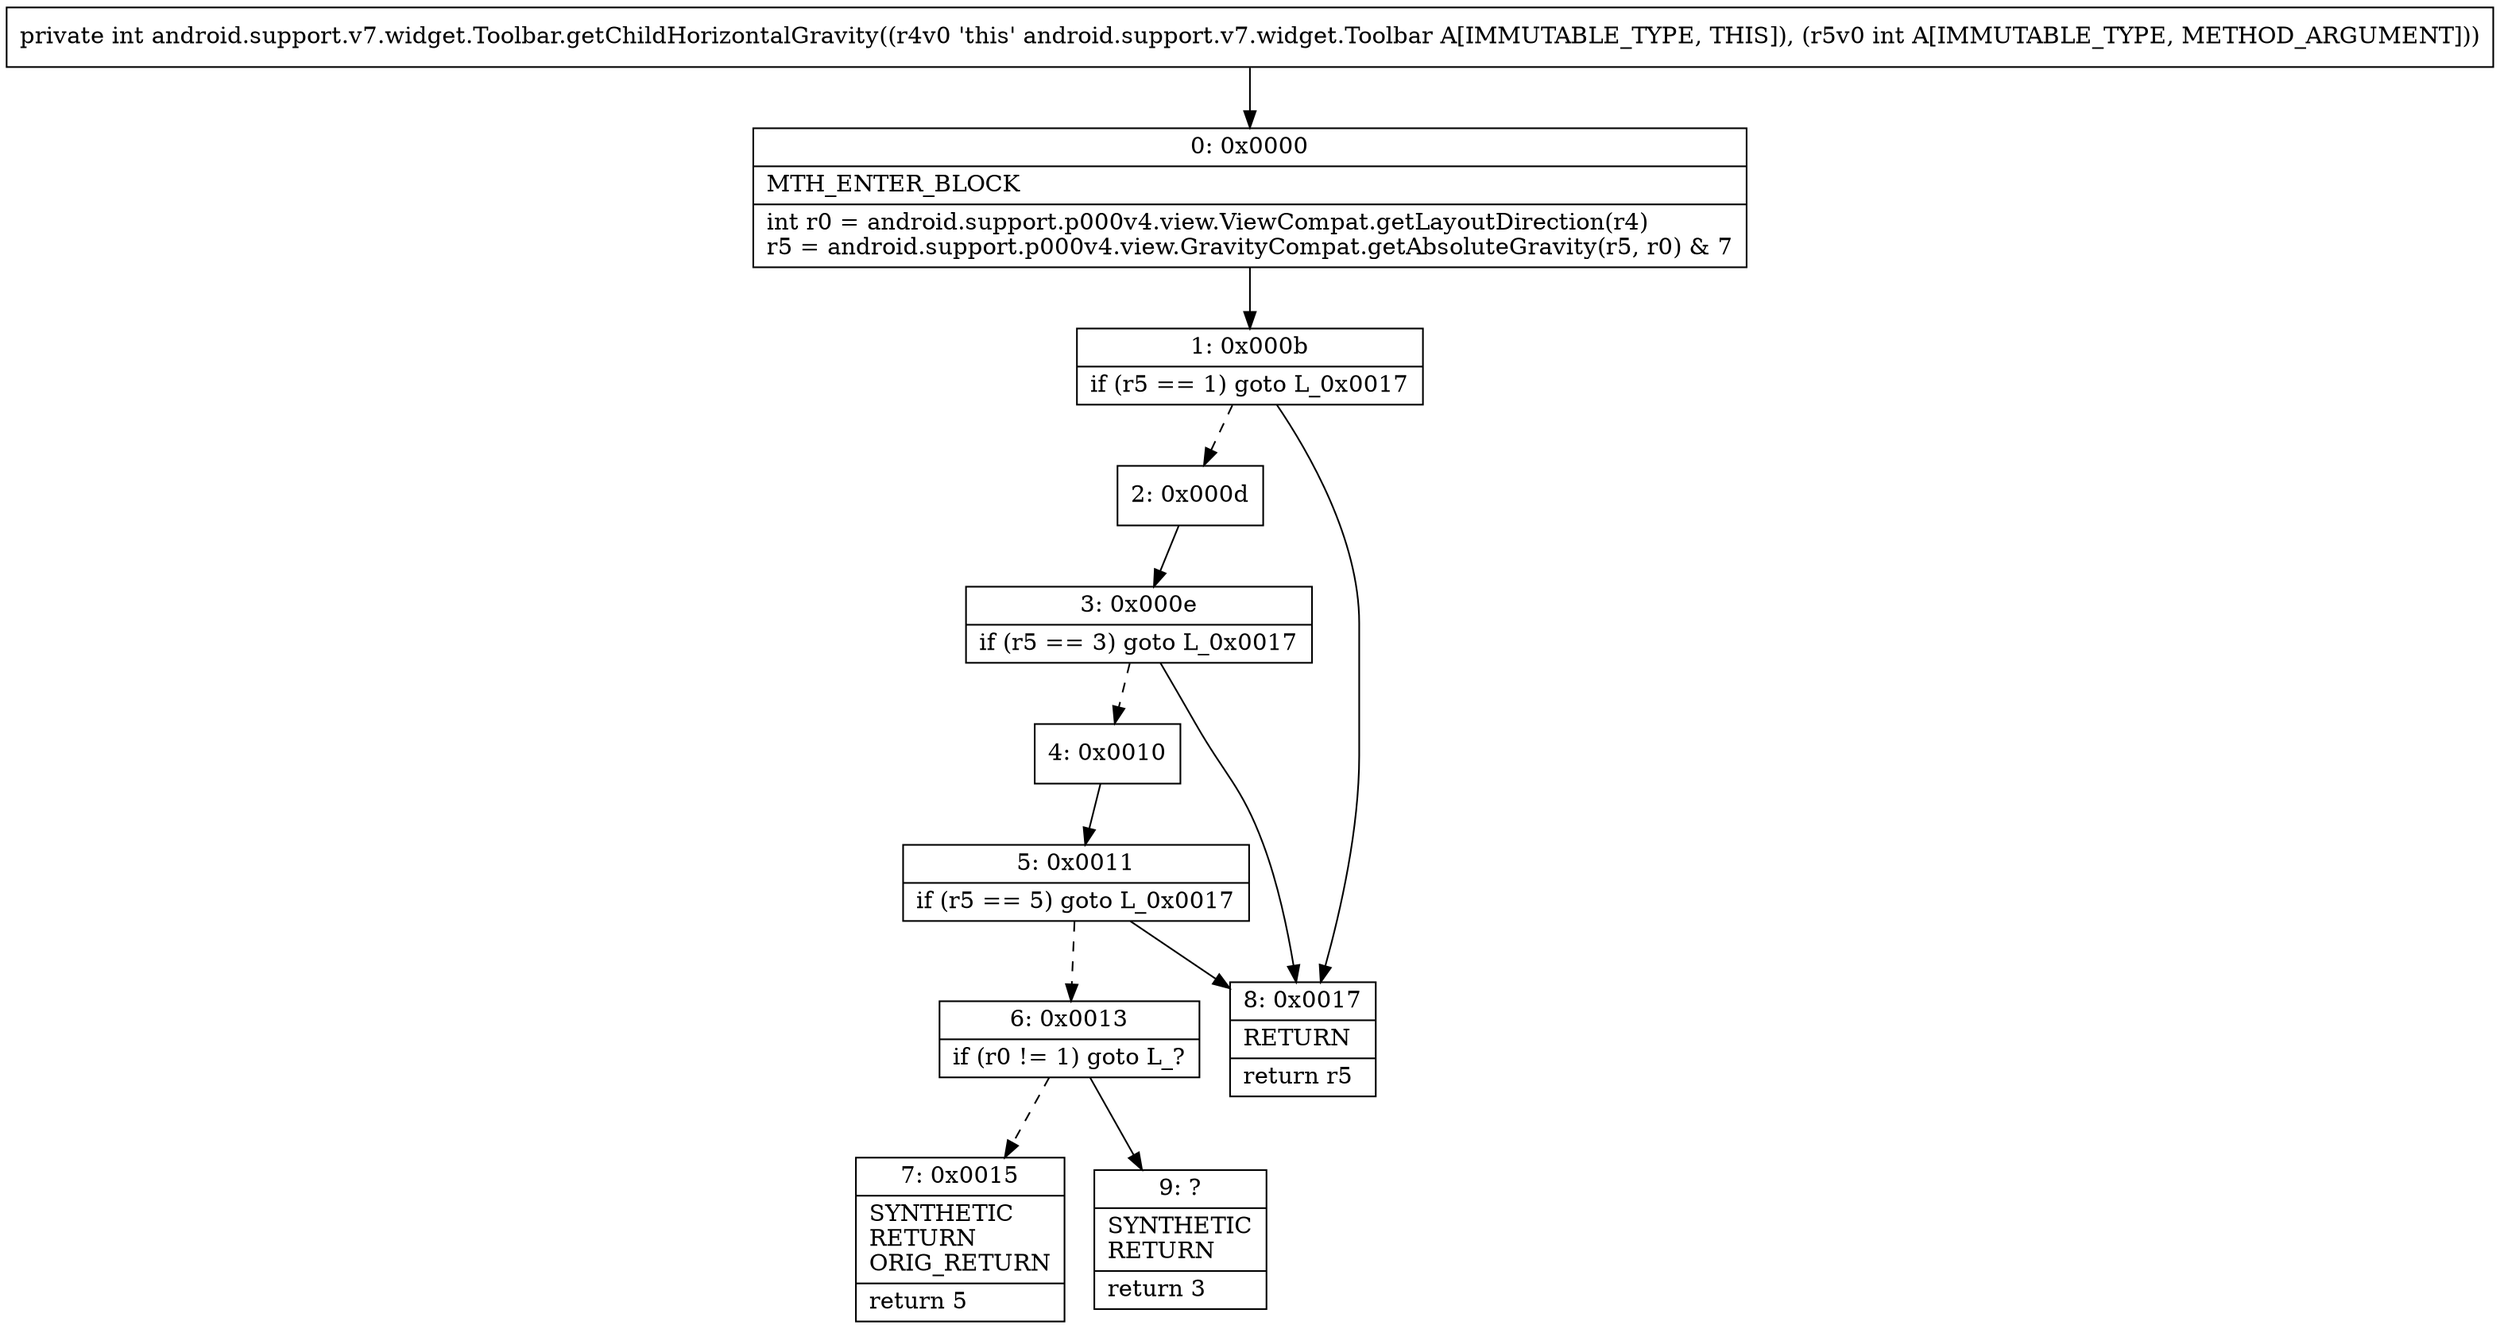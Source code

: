digraph "CFG forandroid.support.v7.widget.Toolbar.getChildHorizontalGravity(I)I" {
Node_0 [shape=record,label="{0\:\ 0x0000|MTH_ENTER_BLOCK\l|int r0 = android.support.p000v4.view.ViewCompat.getLayoutDirection(r4)\lr5 = android.support.p000v4.view.GravityCompat.getAbsoluteGravity(r5, r0) & 7\l}"];
Node_1 [shape=record,label="{1\:\ 0x000b|if (r5 == 1) goto L_0x0017\l}"];
Node_2 [shape=record,label="{2\:\ 0x000d}"];
Node_3 [shape=record,label="{3\:\ 0x000e|if (r5 == 3) goto L_0x0017\l}"];
Node_4 [shape=record,label="{4\:\ 0x0010}"];
Node_5 [shape=record,label="{5\:\ 0x0011|if (r5 == 5) goto L_0x0017\l}"];
Node_6 [shape=record,label="{6\:\ 0x0013|if (r0 != 1) goto L_?\l}"];
Node_7 [shape=record,label="{7\:\ 0x0015|SYNTHETIC\lRETURN\lORIG_RETURN\l|return 5\l}"];
Node_8 [shape=record,label="{8\:\ 0x0017|RETURN\l|return r5\l}"];
Node_9 [shape=record,label="{9\:\ ?|SYNTHETIC\lRETURN\l|return 3\l}"];
MethodNode[shape=record,label="{private int android.support.v7.widget.Toolbar.getChildHorizontalGravity((r4v0 'this' android.support.v7.widget.Toolbar A[IMMUTABLE_TYPE, THIS]), (r5v0 int A[IMMUTABLE_TYPE, METHOD_ARGUMENT])) }"];
MethodNode -> Node_0;
Node_0 -> Node_1;
Node_1 -> Node_2[style=dashed];
Node_1 -> Node_8;
Node_2 -> Node_3;
Node_3 -> Node_4[style=dashed];
Node_3 -> Node_8;
Node_4 -> Node_5;
Node_5 -> Node_6[style=dashed];
Node_5 -> Node_8;
Node_6 -> Node_7[style=dashed];
Node_6 -> Node_9;
}

